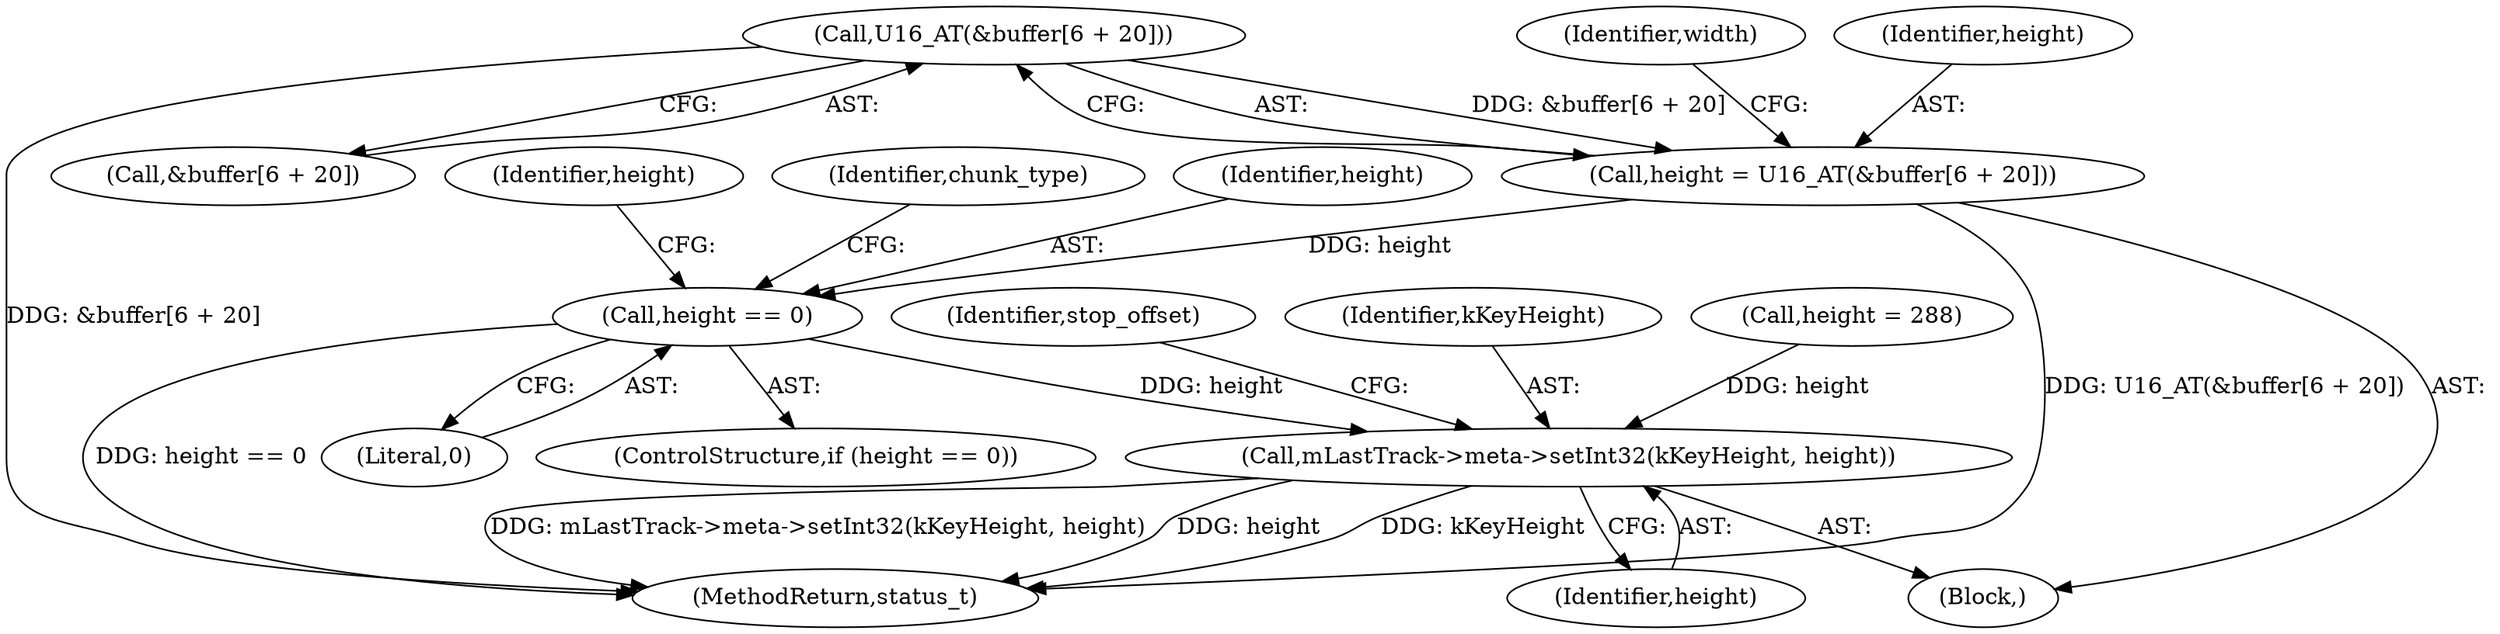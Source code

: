 digraph "0_Android_463a6f807e187828442949d1924e143cf07778c6@array" {
"1001675" [label="(Call,U16_AT(&buffer[6 + 20]))"];
"1001673" [label="(Call,height = U16_AT(&buffer[6 + 20]))"];
"1001690" [label="(Call,height == 0)"];
"1001712" [label="(Call,mLastTrack->meta->setInt32(kKeyHeight, height))"];
"1001625" [label="(Block,)"];
"1001689" [label="(ControlStructure,if (height == 0))"];
"1001673" [label="(Call,height = U16_AT(&buffer[6 + 20]))"];
"1001712" [label="(Call,mLastTrack->meta->setInt32(kKeyHeight, height))"];
"1001691" [label="(Identifier,height)"];
"1001694" [label="(Identifier,height)"];
"1001714" [label="(Identifier,height)"];
"1001693" [label="(Call,height = 288)"];
"1001690" [label="(Call,height == 0)"];
"1002918" [label="(MethodReturn,status_t)"];
"1001692" [label="(Literal,0)"];
"1001717" [label="(Identifier,stop_offset)"];
"1001684" [label="(Identifier,width)"];
"1001676" [label="(Call,&buffer[6 + 20])"];
"1001698" [label="(Identifier,chunk_type)"];
"1001713" [label="(Identifier,kKeyHeight)"];
"1001674" [label="(Identifier,height)"];
"1001675" [label="(Call,U16_AT(&buffer[6 + 20]))"];
"1001675" -> "1001673"  [label="AST: "];
"1001675" -> "1001676"  [label="CFG: "];
"1001676" -> "1001675"  [label="AST: "];
"1001673" -> "1001675"  [label="CFG: "];
"1001675" -> "1002918"  [label="DDG: &buffer[6 + 20]"];
"1001675" -> "1001673"  [label="DDG: &buffer[6 + 20]"];
"1001673" -> "1001625"  [label="AST: "];
"1001674" -> "1001673"  [label="AST: "];
"1001684" -> "1001673"  [label="CFG: "];
"1001673" -> "1002918"  [label="DDG: U16_AT(&buffer[6 + 20])"];
"1001673" -> "1001690"  [label="DDG: height"];
"1001690" -> "1001689"  [label="AST: "];
"1001690" -> "1001692"  [label="CFG: "];
"1001691" -> "1001690"  [label="AST: "];
"1001692" -> "1001690"  [label="AST: "];
"1001694" -> "1001690"  [label="CFG: "];
"1001698" -> "1001690"  [label="CFG: "];
"1001690" -> "1002918"  [label="DDG: height == 0"];
"1001690" -> "1001712"  [label="DDG: height"];
"1001712" -> "1001625"  [label="AST: "];
"1001712" -> "1001714"  [label="CFG: "];
"1001713" -> "1001712"  [label="AST: "];
"1001714" -> "1001712"  [label="AST: "];
"1001717" -> "1001712"  [label="CFG: "];
"1001712" -> "1002918"  [label="DDG: kKeyHeight"];
"1001712" -> "1002918"  [label="DDG: mLastTrack->meta->setInt32(kKeyHeight, height)"];
"1001712" -> "1002918"  [label="DDG: height"];
"1001693" -> "1001712"  [label="DDG: height"];
}

